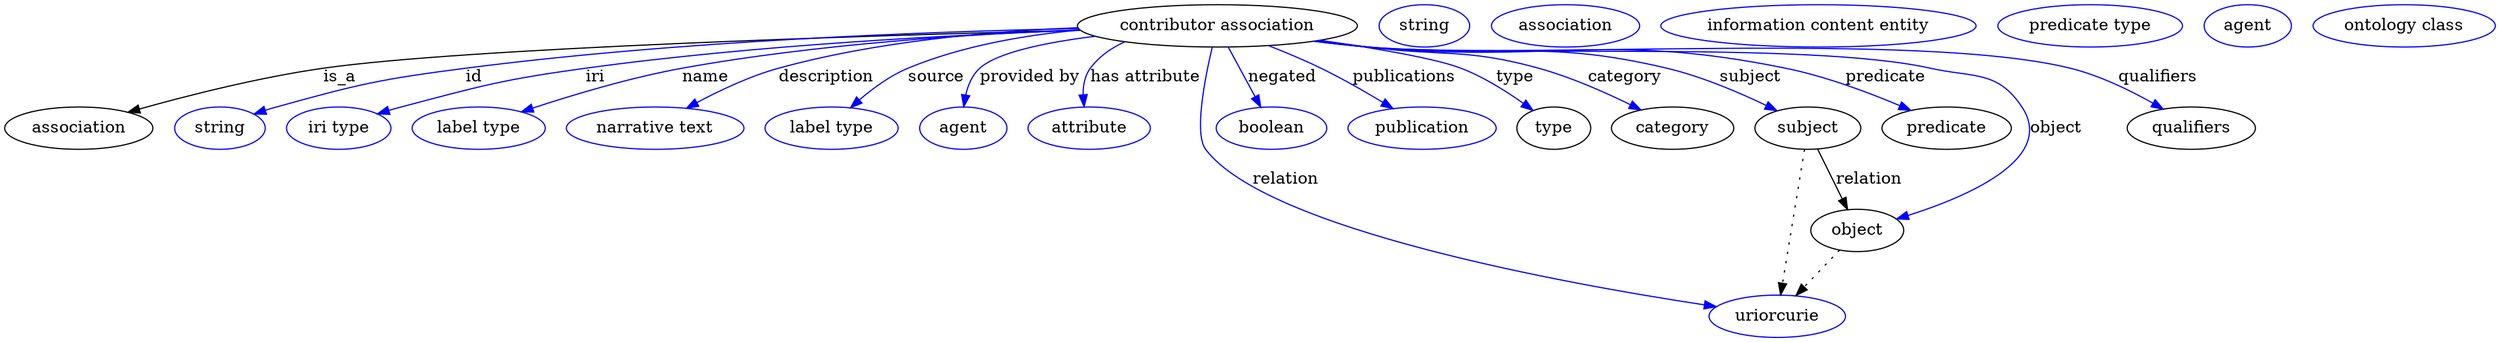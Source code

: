 digraph {
	graph [bb="0,0,2113.4,283"];
	node [label="\N"];
	"contributor association"	 [height=0.5,
		label="contributor association",
		pos="1030,265",
		width=3.3039];
	association	 [height=0.5,
		pos="63.044,178",
		width=1.7512];
	"contributor association" -> association	 [label=is_a,
		lp="280.04,221.5",
		pos="e,105.71,191.36 912.16,262.31 729.64,257.67 387.06,246.87 266.04,229 214.07,221.32 156.05,206.05 115.4,194.21"];
	id	 [color=blue,
		height=0.5,
		label=string,
		pos="182.04,178",
		width=1.0652];
	"contributor association" -> id	 [color=blue,
		label=id,
		lp="395.04,221.5",
		pos="e,211.25,189.76 914.67,260.61 758.07,254.29 486.48,241.96 388.04,229 316.92,219.63 298.94,215.99 230.04,196 227.06,195.14 224,194.17 \
220.94,193.15",
		style=solid];
	iri	 [color=blue,
		height=0.5,
		label="iri type",
		pos="283.04,178",
		width=1.2277];
	"contributor association" -> iri	 [color=blue,
		label=iri,
		lp="500.04,221.5",
		pos="e,316.22,189.94 912.8,261.94 803.49,257.95 636.12,248.96 492.04,229 421.85,219.28 404.38,214.76 336.04,196 332.71,195.08 329.28,\
194.08 325.84,193.02",
		style=solid];
	name	 [color=blue,
		height=0.5,
		label="label type",
		pos="402.04,178",
		width=1.5707];
	"contributor association" -> name	 [color=blue,
		label=name,
		lp="593.04,221.5",
		pos="e,439.51,191.67 917.91,258.89 804.39,252.21 636.76,240.87 573.04,229 530.36,221.05 483.15,206.51 449.17,194.99",
		style=solid];
	description	 [color=blue,
		height=0.5,
		label="narrative text",
		pos="552.04,178",
		width=2.0943];
	"contributor association" -> description	 [color=blue,
		label=description,
		lp="696.04,221.5",
		pos="e,579.35,194.96 918.33,258.75 826.09,252.76 702.85,242.63 655.04,229 631.79,222.37 607.48,210.59 588.31,200.02",
		style=solid];
	source	 [color=blue,
		height=0.5,
		label="label type",
		pos="702.04,178",
		width=1.5707];
	"contributor association" -> source	 [color=blue,
		label=source,
		lp="790.54,221.5",
		pos="e,718.55,195.35 925.36,256.43 864.48,250.34 794.33,241.1 766.04,229 751.43,222.75 737.37,212.23 726.17,202.36",
		style=solid];
	"provided by"	 [color=blue,
		height=0.5,
		label=agent,
		pos="814.04,178",
		width=1.0291];
	"contributor association" -> "provided by"	 [color=blue,
		label="provided by",
		lp="870.54,221.5",
		pos="e,814.36,196.06 925.02,256.51 883.83,251.13 842.88,242.54 828.04,229 821.58,223.1 817.99,214.53 816.03,206.1",
		style=solid];
	"has attribute"	 [color=blue,
		height=0.5,
		label=attribute,
		pos="921.04,178",
		width=1.4443];
	"contributor association" -> "has attribute"	 [color=blue,
		label="has attribute",
		lp="969.04,221.5",
		pos="e,916.57,196.16 964.55,249.88 945.31,244.05 927.84,236.88 922.04,229 917.3,222.55 915.78,214.3 915.8,206.32",
		style=solid];
	relation	 [color=blue,
		height=0.5,
		label=uriorcurie,
		pos="1506,18",
		width=1.6068];
	"contributor association" -> relation	 [color=blue,
		label=relation,
		lp="1088,134.5",
		pos="e,1453.2,25.445 1025.4,246.66 1019.2,220.26 1010.1,173.26 1020,160 1071.1,91.828 1323.5,45.478 1443.1,26.99",
		style=solid];
	negated	 [color=blue,
		height=0.5,
		label=boolean,
		pos="1076,178",
		width=1.2999];
	"contributor association" -> negated	 [color=blue,
		label=negated,
		lp="1085,221.5",
		pos="e,1066.7,195.71 1039.6,246.97 1046,234.76 1054.7,218.41 1061.9,204.7",
		style=solid];
	publications	 [color=blue,
		height=0.5,
		label=publication,
		pos="1204,178",
		width=1.7512];
	"contributor association" -> publications	 [color=blue,
		label=publications,
		lp="1189,221.5",
		pos="e,1178.3,194.65 1074.5,248.3 1088.6,242.6 1104.2,235.91 1118,229 1135.5,220.34 1154.1,209.49 1169.6,200.03",
		style=solid];
	type	 [height=0.5,
		pos="1316,178",
		width=0.86659];
	"contributor association" -> type	 [color=blue,
		label=type,
		lp="1281,221.5",
		pos="e,1297.7,192.87 1119.4,253.05 1165.2,246.22 1215.6,237.37 1237,229 1255.9,221.65 1274.9,209.49 1289.6,198.89",
		style=solid];
	category	 [height=0.5,
		pos="1417,178",
		width=1.4443];
	"contributor association" -> category	 [color=blue,
		label=category,
		lp="1376,221.5",
		pos="e,1388.8,193.18 1116.8,252.63 1130.6,250.71 1144.7,248.78 1158,247 1221.5,238.54 1239.3,246.07 1301,229 1328.3,221.46 1357.5,208.62 \
1379.7,197.71",
		style=solid];
	subject	 [height=0.5,
		pos="1532,178",
		width=1.2457];
	"contributor association" -> subject	 [color=blue,
		label=subject,
		lp="1483.5,221.5",
		pos="e,1504.8,192.66 1114.6,252.27 1129.1,250.33 1144,248.48 1158,247 1270.6,235.11 1302,255.5 1412,229 1441.3,221.97 1472.4,208.52 1495.7,\
197.2",
		style=solid];
	predicate	 [height=0.5,
		pos="1650,178",
		width=1.5346];
	"contributor association" -> predicate	 [color=blue,
		label=predicate,
		lp="1598.5,221.5",
		pos="e,1618.7,192.92 1113.6,252.16 1128.4,250.2 1143.6,248.37 1158,247 1315.8,231.95 1358.9,261.19 1514,229 1547.1,222.13 1582.9,208.47 \
1609.4,197.02",
		style=solid];
	object	 [height=0.5,
		pos="1574,91",
		width=1.1013];
	"contributor association" -> object	 [color=blue,
		label=object,
		lp="1743.5,178",
		pos="e,1608.3,100.17 1113.2,252.05 1128.1,250.09 1143.5,248.29 1158,247 1264.1,237.57 1533.1,252.37 1637,229 1673.4,220.83 1693.5,227.08 \
1714,196 1743,152.16 1669,119.65 1617.9,103.16",
		style=solid];
	qualifiers	 [height=0.5,
		pos="1859,178",
		width=1.5165];
	"contributor association" -> qualifiers	 [color=blue,
		label=qualifiers,
		lp="1827,221.5",
		pos="e,1833.7,194.24 1112.9,252 1127.9,250.03 1143.4,248.25 1158,247 1290.3,235.74 1626.2,260.94 1755,229 1779.6,222.9 1805.2,210.44 \
1824.9,199.37",
		style=solid];
	association_type	 [color=blue,
		height=0.5,
		label=string,
		pos="1205,265",
		width=1.0652];
	association_category	 [color=blue,
		height=0.5,
		label=association,
		pos="1324,265",
		width=1.7512];
	subject -> relation	 [pos="e,1509,36.223 1529.1,159.96 1524.6,132.23 1515.9,78.913 1510.6,46.098",
		style=dotted];
	subject -> object	 [label=relation,
		lp="1584,134.5",
		pos="e,1565.5,108.71 1540.7,159.97 1546.6,147.88 1554.4,131.73 1561,118.09"];
	"contributor association_subject"	 [color=blue,
		height=0.5,
		label="information content entity",
		pos="1539,265",
		width=3.7191];
	"contributor association_predicate"	 [color=blue,
		height=0.5,
		label="predicate type",
		pos="1770,265",
		width=2.1845];
	object -> relation	 [pos="e,1522.2,35.346 1558.3,74.069 1549.6,64.805 1538.8,53.154 1529.2,42.876",
		style=dotted];
	"contributor association_object"	 [color=blue,
		height=0.5,
		label=agent,
		pos="1904,265",
		width=1.0291];
	"contributor association_qualifiers"	 [color=blue,
		height=0.5,
		label="ontology class",
		pos="2036,265",
		width=2.1484];
}
